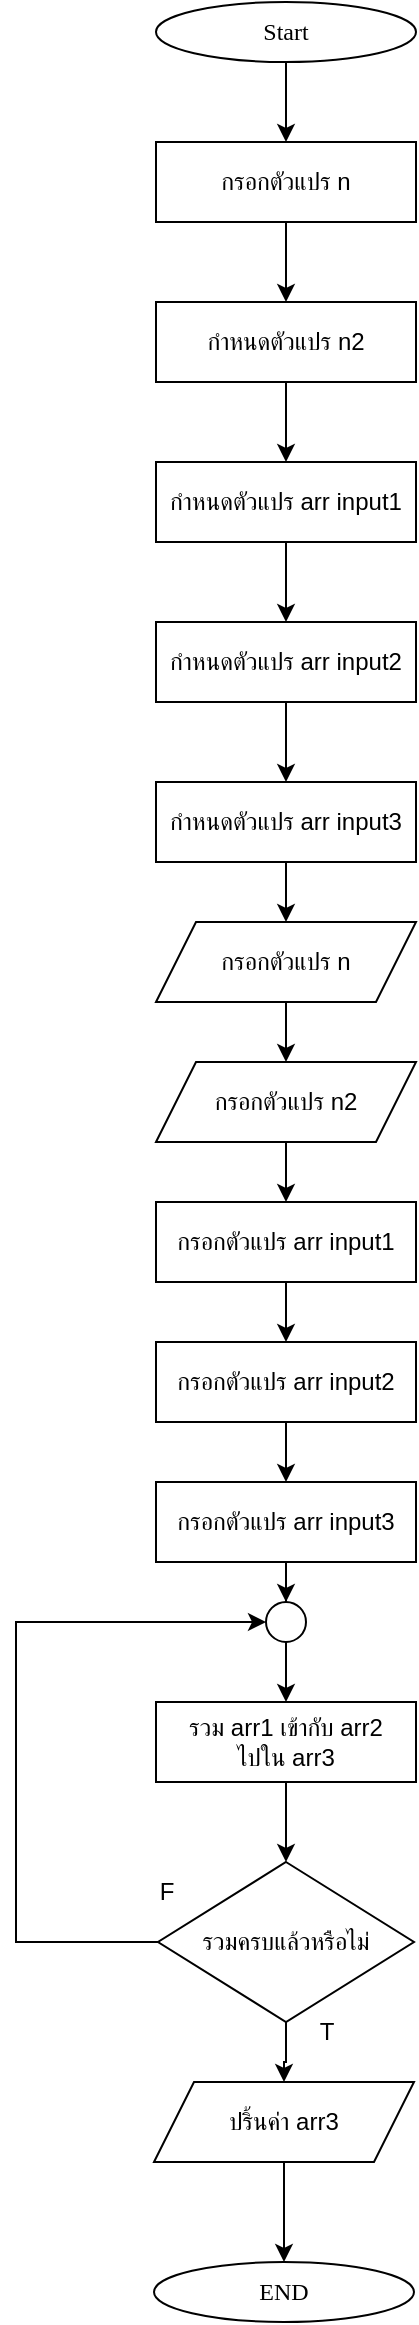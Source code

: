 <mxfile version="25.0.1">
  <diagram name="Page-1" id="b4p0uh4scSWvqloB1kky">
    <mxGraphModel dx="2745" dy="2127" grid="1" gridSize="10" guides="1" tooltips="1" connect="1" arrows="1" fold="1" page="1" pageScale="1" pageWidth="850" pageHeight="1100" math="0" shadow="0">
      <root>
        <mxCell id="0" />
        <mxCell id="1" parent="0" />
        <mxCell id="-wJQ4NL4KOzzLJpwQmLx-7" value="" style="edgeStyle=orthogonalEdgeStyle;rounded=0;orthogonalLoop=1;jettySize=auto;html=1;entryX=0.5;entryY=0;entryDx=0;entryDy=0;" edge="1" parent="1" source="-wJQ4NL4KOzzLJpwQmLx-1">
          <mxGeometry relative="1" as="geometry">
            <mxPoint x="-495.0" y="-970" as="targetPoint" />
          </mxGeometry>
        </mxCell>
        <mxCell id="-wJQ4NL4KOzzLJpwQmLx-1" value="&lt;font data-font-src=&quot;https://fonts.googleapis.com/css?family=Sarabun&quot; face=&quot;Sarabun&quot;&gt;Start&lt;/font&gt;" style="ellipse;whiteSpace=wrap;html=1;" vertex="1" parent="1">
          <mxGeometry x="-560.0" y="-1040" width="130" height="30" as="geometry" />
        </mxCell>
        <mxCell id="-wJQ4NL4KOzzLJpwQmLx-38" value="" style="edgeStyle=orthogonalEdgeStyle;rounded=0;orthogonalLoop=1;jettySize=auto;html=1;" edge="1" parent="1" source="-wJQ4NL4KOzzLJpwQmLx-2" target="-wJQ4NL4KOzzLJpwQmLx-5">
          <mxGeometry relative="1" as="geometry" />
        </mxCell>
        <mxCell id="-wJQ4NL4KOzzLJpwQmLx-2" value="ปริ้นค่า arr3" style="rounded=0;whiteSpace=wrap;html=1;shape=parallelogram;perimeter=parallelogramPerimeter;fixedSize=1;" vertex="1" parent="1">
          <mxGeometry x="-561.0" width="130" height="40" as="geometry" />
        </mxCell>
        <mxCell id="-wJQ4NL4KOzzLJpwQmLx-32" value="" style="edgeStyle=orthogonalEdgeStyle;rounded=0;orthogonalLoop=1;jettySize=auto;html=1;" edge="1" parent="1" source="-wJQ4NL4KOzzLJpwQmLx-3" target="-wJQ4NL4KOzzLJpwQmLx-28">
          <mxGeometry relative="1" as="geometry" />
        </mxCell>
        <mxCell id="-wJQ4NL4KOzzLJpwQmLx-3" value="" style="ellipse;whiteSpace=wrap;html=1;aspect=fixed;" vertex="1" parent="1">
          <mxGeometry x="-505" y="-240" width="20" height="20" as="geometry" />
        </mxCell>
        <mxCell id="-wJQ4NL4KOzzLJpwQmLx-34" style="edgeStyle=orthogonalEdgeStyle;rounded=0;orthogonalLoop=1;jettySize=auto;html=1;entryX=0;entryY=0.5;entryDx=0;entryDy=0;" edge="1" parent="1" source="-wJQ4NL4KOzzLJpwQmLx-4" target="-wJQ4NL4KOzzLJpwQmLx-3">
          <mxGeometry relative="1" as="geometry">
            <Array as="points">
              <mxPoint x="-630" y="-70" />
              <mxPoint x="-630" y="-230" />
            </Array>
          </mxGeometry>
        </mxCell>
        <mxCell id="-wJQ4NL4KOzzLJpwQmLx-36" value="" style="edgeStyle=orthogonalEdgeStyle;rounded=0;orthogonalLoop=1;jettySize=auto;html=1;" edge="1" parent="1" source="-wJQ4NL4KOzzLJpwQmLx-4" target="-wJQ4NL4KOzzLJpwQmLx-2">
          <mxGeometry relative="1" as="geometry" />
        </mxCell>
        <mxCell id="-wJQ4NL4KOzzLJpwQmLx-4" value="รวมครบแล้วหรือไม่" style="rhombus;whiteSpace=wrap;html=1;" vertex="1" parent="1">
          <mxGeometry x="-559" y="-110" width="128" height="80" as="geometry" />
        </mxCell>
        <mxCell id="-wJQ4NL4KOzzLJpwQmLx-5" value="&lt;font face=&quot;Sarabun&quot;&gt;END&lt;/font&gt;" style="ellipse;whiteSpace=wrap;html=1;" vertex="1" parent="1">
          <mxGeometry x="-561.0" y="90" width="130" height="30" as="geometry" />
        </mxCell>
        <mxCell id="-wJQ4NL4KOzzLJpwQmLx-9" value="" style="edgeStyle=orthogonalEdgeStyle;rounded=0;orthogonalLoop=1;jettySize=auto;html=1;" edge="1" parent="1" source="-wJQ4NL4KOzzLJpwQmLx-6" target="-wJQ4NL4KOzzLJpwQmLx-8">
          <mxGeometry relative="1" as="geometry" />
        </mxCell>
        <mxCell id="-wJQ4NL4KOzzLJpwQmLx-6" value="กำหนดตัวแปร arr input1" style="rounded=0;whiteSpace=wrap;html=1;" vertex="1" parent="1">
          <mxGeometry x="-560.0" y="-810" width="130" height="40" as="geometry" />
        </mxCell>
        <mxCell id="-wJQ4NL4KOzzLJpwQmLx-11" value="" style="edgeStyle=orthogonalEdgeStyle;rounded=0;orthogonalLoop=1;jettySize=auto;html=1;" edge="1" parent="1" source="-wJQ4NL4KOzzLJpwQmLx-8" target="-wJQ4NL4KOzzLJpwQmLx-10">
          <mxGeometry relative="1" as="geometry" />
        </mxCell>
        <mxCell id="-wJQ4NL4KOzzLJpwQmLx-8" value="กำหนดตัวแปร arr input2" style="rounded=0;whiteSpace=wrap;html=1;" vertex="1" parent="1">
          <mxGeometry x="-560.0" y="-730" width="130" height="40" as="geometry" />
        </mxCell>
        <mxCell id="-wJQ4NL4KOzzLJpwQmLx-19" value="" style="edgeStyle=orthogonalEdgeStyle;rounded=0;orthogonalLoop=1;jettySize=auto;html=1;" edge="1" parent="1" source="-wJQ4NL4KOzzLJpwQmLx-10" target="-wJQ4NL4KOzzLJpwQmLx-17">
          <mxGeometry relative="1" as="geometry" />
        </mxCell>
        <mxCell id="-wJQ4NL4KOzzLJpwQmLx-10" value="กำหนดตัวแปร arr input3" style="rounded=0;whiteSpace=wrap;html=1;" vertex="1" parent="1">
          <mxGeometry x="-560.0" y="-650" width="130" height="40" as="geometry" />
        </mxCell>
        <mxCell id="-wJQ4NL4KOzzLJpwQmLx-13" value="" style="edgeStyle=orthogonalEdgeStyle;rounded=0;orthogonalLoop=1;jettySize=auto;html=1;" edge="1" parent="1" source="-wJQ4NL4KOzzLJpwQmLx-12" target="-wJQ4NL4KOzzLJpwQmLx-6">
          <mxGeometry relative="1" as="geometry" />
        </mxCell>
        <mxCell id="-wJQ4NL4KOzzLJpwQmLx-12" value="กำหนดตัวแปร n2" style="rounded=0;whiteSpace=wrap;html=1;" vertex="1" parent="1">
          <mxGeometry x="-560.0" y="-890" width="130" height="40" as="geometry" />
        </mxCell>
        <mxCell id="-wJQ4NL4KOzzLJpwQmLx-18" value="" style="edgeStyle=orthogonalEdgeStyle;rounded=0;orthogonalLoop=1;jettySize=auto;html=1;" edge="1" parent="1" source="-wJQ4NL4KOzzLJpwQmLx-15" target="-wJQ4NL4KOzzLJpwQmLx-12">
          <mxGeometry relative="1" as="geometry" />
        </mxCell>
        <mxCell id="-wJQ4NL4KOzzLJpwQmLx-15" value="กรอกตัวแปร n" style="rounded=0;whiteSpace=wrap;html=1;shape=label;fixedSize=1;" vertex="1" parent="1">
          <mxGeometry x="-560.0" y="-970" width="130" height="40" as="geometry" />
        </mxCell>
        <mxCell id="-wJQ4NL4KOzzLJpwQmLx-21" value="" style="edgeStyle=orthogonalEdgeStyle;rounded=0;orthogonalLoop=1;jettySize=auto;html=1;" edge="1" parent="1" source="-wJQ4NL4KOzzLJpwQmLx-17" target="-wJQ4NL4KOzzLJpwQmLx-20">
          <mxGeometry relative="1" as="geometry" />
        </mxCell>
        <mxCell id="-wJQ4NL4KOzzLJpwQmLx-17" value="กรอกตัวแปร n" style="rounded=0;whiteSpace=wrap;html=1;shape=parallelogram;perimeter=parallelogramPerimeter;fixedSize=1;" vertex="1" parent="1">
          <mxGeometry x="-560.0" y="-580" width="130" height="40" as="geometry" />
        </mxCell>
        <mxCell id="-wJQ4NL4KOzzLJpwQmLx-25" value="" style="edgeStyle=orthogonalEdgeStyle;rounded=0;orthogonalLoop=1;jettySize=auto;html=1;" edge="1" parent="1" source="-wJQ4NL4KOzzLJpwQmLx-20" target="-wJQ4NL4KOzzLJpwQmLx-24">
          <mxGeometry relative="1" as="geometry" />
        </mxCell>
        <mxCell id="-wJQ4NL4KOzzLJpwQmLx-20" value="กรอกตัวแปร n2" style="rounded=0;whiteSpace=wrap;html=1;shape=parallelogram;perimeter=parallelogramPerimeter;fixedSize=1;" vertex="1" parent="1">
          <mxGeometry x="-560.0" y="-510" width="130" height="40" as="geometry" />
        </mxCell>
        <mxCell id="-wJQ4NL4KOzzLJpwQmLx-31" style="edgeStyle=orthogonalEdgeStyle;rounded=0;orthogonalLoop=1;jettySize=auto;html=1;entryX=0.5;entryY=0;entryDx=0;entryDy=0;" edge="1" parent="1" source="-wJQ4NL4KOzzLJpwQmLx-22" target="-wJQ4NL4KOzzLJpwQmLx-3">
          <mxGeometry relative="1" as="geometry" />
        </mxCell>
        <mxCell id="-wJQ4NL4KOzzLJpwQmLx-22" value="กรอกตัวแปร arr input3" style="rounded=0;whiteSpace=wrap;html=1;" vertex="1" parent="1">
          <mxGeometry x="-560.0" y="-300" width="130" height="40" as="geometry" />
        </mxCell>
        <mxCell id="-wJQ4NL4KOzzLJpwQmLx-27" value="" style="edgeStyle=orthogonalEdgeStyle;rounded=0;orthogonalLoop=1;jettySize=auto;html=1;" edge="1" parent="1" source="-wJQ4NL4KOzzLJpwQmLx-23" target="-wJQ4NL4KOzzLJpwQmLx-22">
          <mxGeometry relative="1" as="geometry" />
        </mxCell>
        <mxCell id="-wJQ4NL4KOzzLJpwQmLx-23" value="กรอกตัวแปร arr input2" style="rounded=0;whiteSpace=wrap;html=1;" vertex="1" parent="1">
          <mxGeometry x="-560.0" y="-370" width="130" height="40" as="geometry" />
        </mxCell>
        <mxCell id="-wJQ4NL4KOzzLJpwQmLx-26" value="" style="edgeStyle=orthogonalEdgeStyle;rounded=0;orthogonalLoop=1;jettySize=auto;html=1;" edge="1" parent="1" source="-wJQ4NL4KOzzLJpwQmLx-24" target="-wJQ4NL4KOzzLJpwQmLx-23">
          <mxGeometry relative="1" as="geometry" />
        </mxCell>
        <mxCell id="-wJQ4NL4KOzzLJpwQmLx-24" value="กรอกตัวแปร arr input1" style="rounded=0;whiteSpace=wrap;html=1;" vertex="1" parent="1">
          <mxGeometry x="-560.0" y="-440" width="130" height="40" as="geometry" />
        </mxCell>
        <mxCell id="-wJQ4NL4KOzzLJpwQmLx-33" value="" style="edgeStyle=orthogonalEdgeStyle;rounded=0;orthogonalLoop=1;jettySize=auto;html=1;" edge="1" parent="1" source="-wJQ4NL4KOzzLJpwQmLx-28" target="-wJQ4NL4KOzzLJpwQmLx-4">
          <mxGeometry relative="1" as="geometry" />
        </mxCell>
        <mxCell id="-wJQ4NL4KOzzLJpwQmLx-28" value="รวม arr1 เข้ากับ arr2&lt;div&gt;ไปใน arr3&lt;/div&gt;" style="rounded=0;whiteSpace=wrap;html=1;" vertex="1" parent="1">
          <mxGeometry x="-560" y="-190" width="130" height="40" as="geometry" />
        </mxCell>
        <mxCell id="-wJQ4NL4KOzzLJpwQmLx-35" value="T" style="text;html=1;align=center;verticalAlign=middle;resizable=0;points=[];autosize=1;strokeColor=none;fillColor=none;" vertex="1" parent="1">
          <mxGeometry x="-490" y="-40" width="30" height="30" as="geometry" />
        </mxCell>
        <mxCell id="-wJQ4NL4KOzzLJpwQmLx-39" value="F" style="text;html=1;align=center;verticalAlign=middle;resizable=0;points=[];autosize=1;strokeColor=none;fillColor=none;" vertex="1" parent="1">
          <mxGeometry x="-570" y="-110" width="30" height="30" as="geometry" />
        </mxCell>
      </root>
    </mxGraphModel>
  </diagram>
</mxfile>
